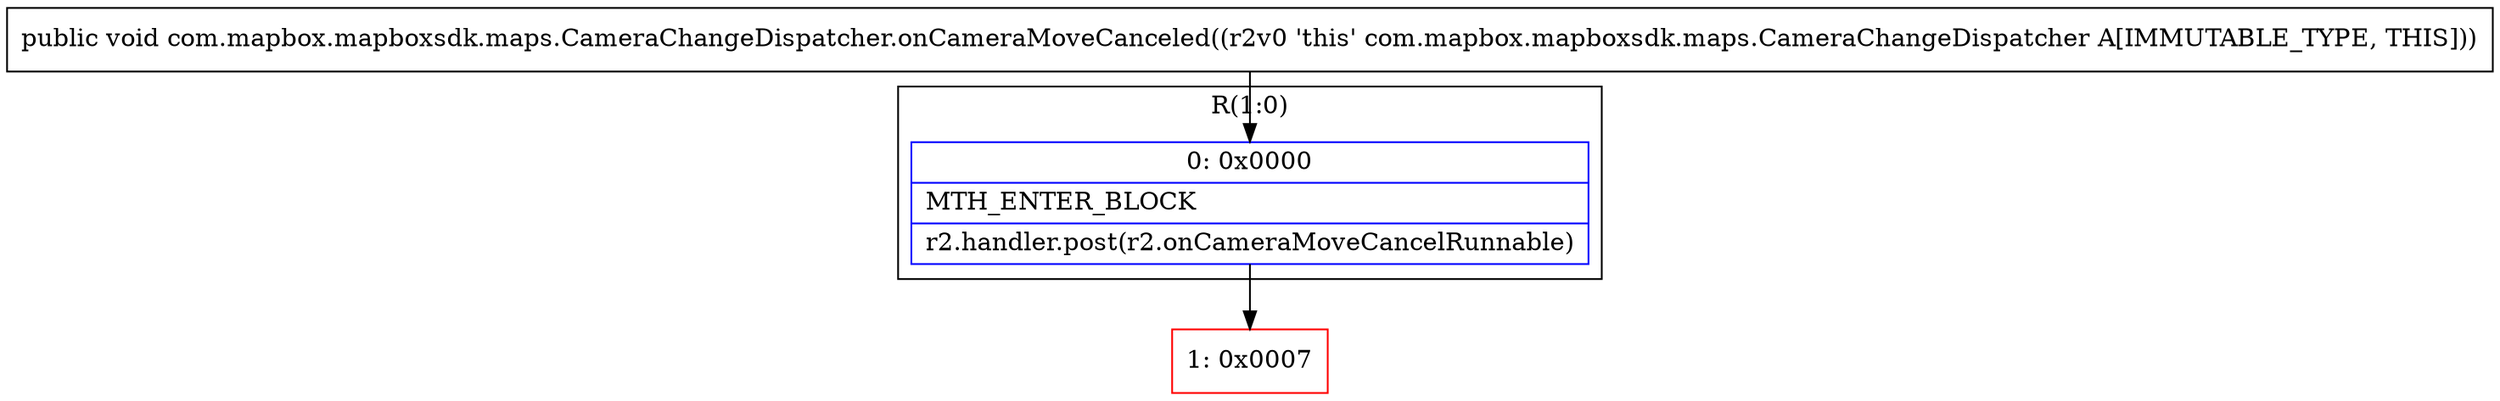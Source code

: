 digraph "CFG forcom.mapbox.mapboxsdk.maps.CameraChangeDispatcher.onCameraMoveCanceled()V" {
subgraph cluster_Region_968824129 {
label = "R(1:0)";
node [shape=record,color=blue];
Node_0 [shape=record,label="{0\:\ 0x0000|MTH_ENTER_BLOCK\l|r2.handler.post(r2.onCameraMoveCancelRunnable)\l}"];
}
Node_1 [shape=record,color=red,label="{1\:\ 0x0007}"];
MethodNode[shape=record,label="{public void com.mapbox.mapboxsdk.maps.CameraChangeDispatcher.onCameraMoveCanceled((r2v0 'this' com.mapbox.mapboxsdk.maps.CameraChangeDispatcher A[IMMUTABLE_TYPE, THIS])) }"];
MethodNode -> Node_0;
Node_0 -> Node_1;
}

